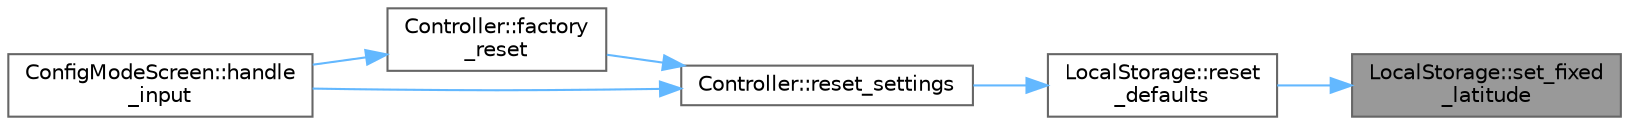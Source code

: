 digraph "LocalStorage::set_fixed_latitude"
{
 // LATEX_PDF_SIZE
  bgcolor="transparent";
  edge [fontname=Helvetica,fontsize=10,labelfontname=Helvetica,labelfontsize=10];
  node [fontname=Helvetica,fontsize=10,shape=box,height=0.2,width=0.4];
  rankdir="RL";
  Node1 [id="Node000001",label="LocalStorage::set_fixed\l_latitude",height=0.2,width=0.4,color="gray40", fillcolor="grey60", style="filled", fontcolor="black",tooltip=" "];
  Node1 -> Node2 [id="edge1_Node000001_Node000002",dir="back",color="steelblue1",style="solid",tooltip=" "];
  Node2 [id="Node000002",label="LocalStorage::reset\l_defaults",height=0.2,width=0.4,color="grey40", fillcolor="white", style="filled",URL="$class_local_storage.html#a809d095a05789828cc50ee1a4d575844",tooltip=" "];
  Node2 -> Node3 [id="edge2_Node000002_Node000003",dir="back",color="steelblue1",style="solid",tooltip=" "];
  Node3 [id="Node000003",label="Controller::reset_settings",height=0.2,width=0.4,color="grey40", fillcolor="white", style="filled",URL="$class_controller.html#a1f2a8e25a98c49de20f09472fb8d5c16",tooltip=" "];
  Node3 -> Node4 [id="edge3_Node000003_Node000004",dir="back",color="steelblue1",style="solid",tooltip=" "];
  Node4 [id="Node000004",label="Controller::factory\l_reset",height=0.2,width=0.4,color="grey40", fillcolor="white", style="filled",URL="$class_controller.html#af1a46a7c8a34f04e6551a977580ede91",tooltip=" "];
  Node4 -> Node5 [id="edge4_Node000004_Node000005",dir="back",color="steelblue1",style="solid",tooltip=" "];
  Node5 [id="Node000005",label="ConfigModeScreen::handle\l_input",height=0.2,width=0.4,color="grey40", fillcolor="white", style="filled",URL="$class_config_mode_screen.html#a7fcba3bb1764bd72b76c1f80f1f6a762",tooltip=" "];
  Node3 -> Node5 [id="edge5_Node000003_Node000005",dir="back",color="steelblue1",style="solid",tooltip=" "];
}
